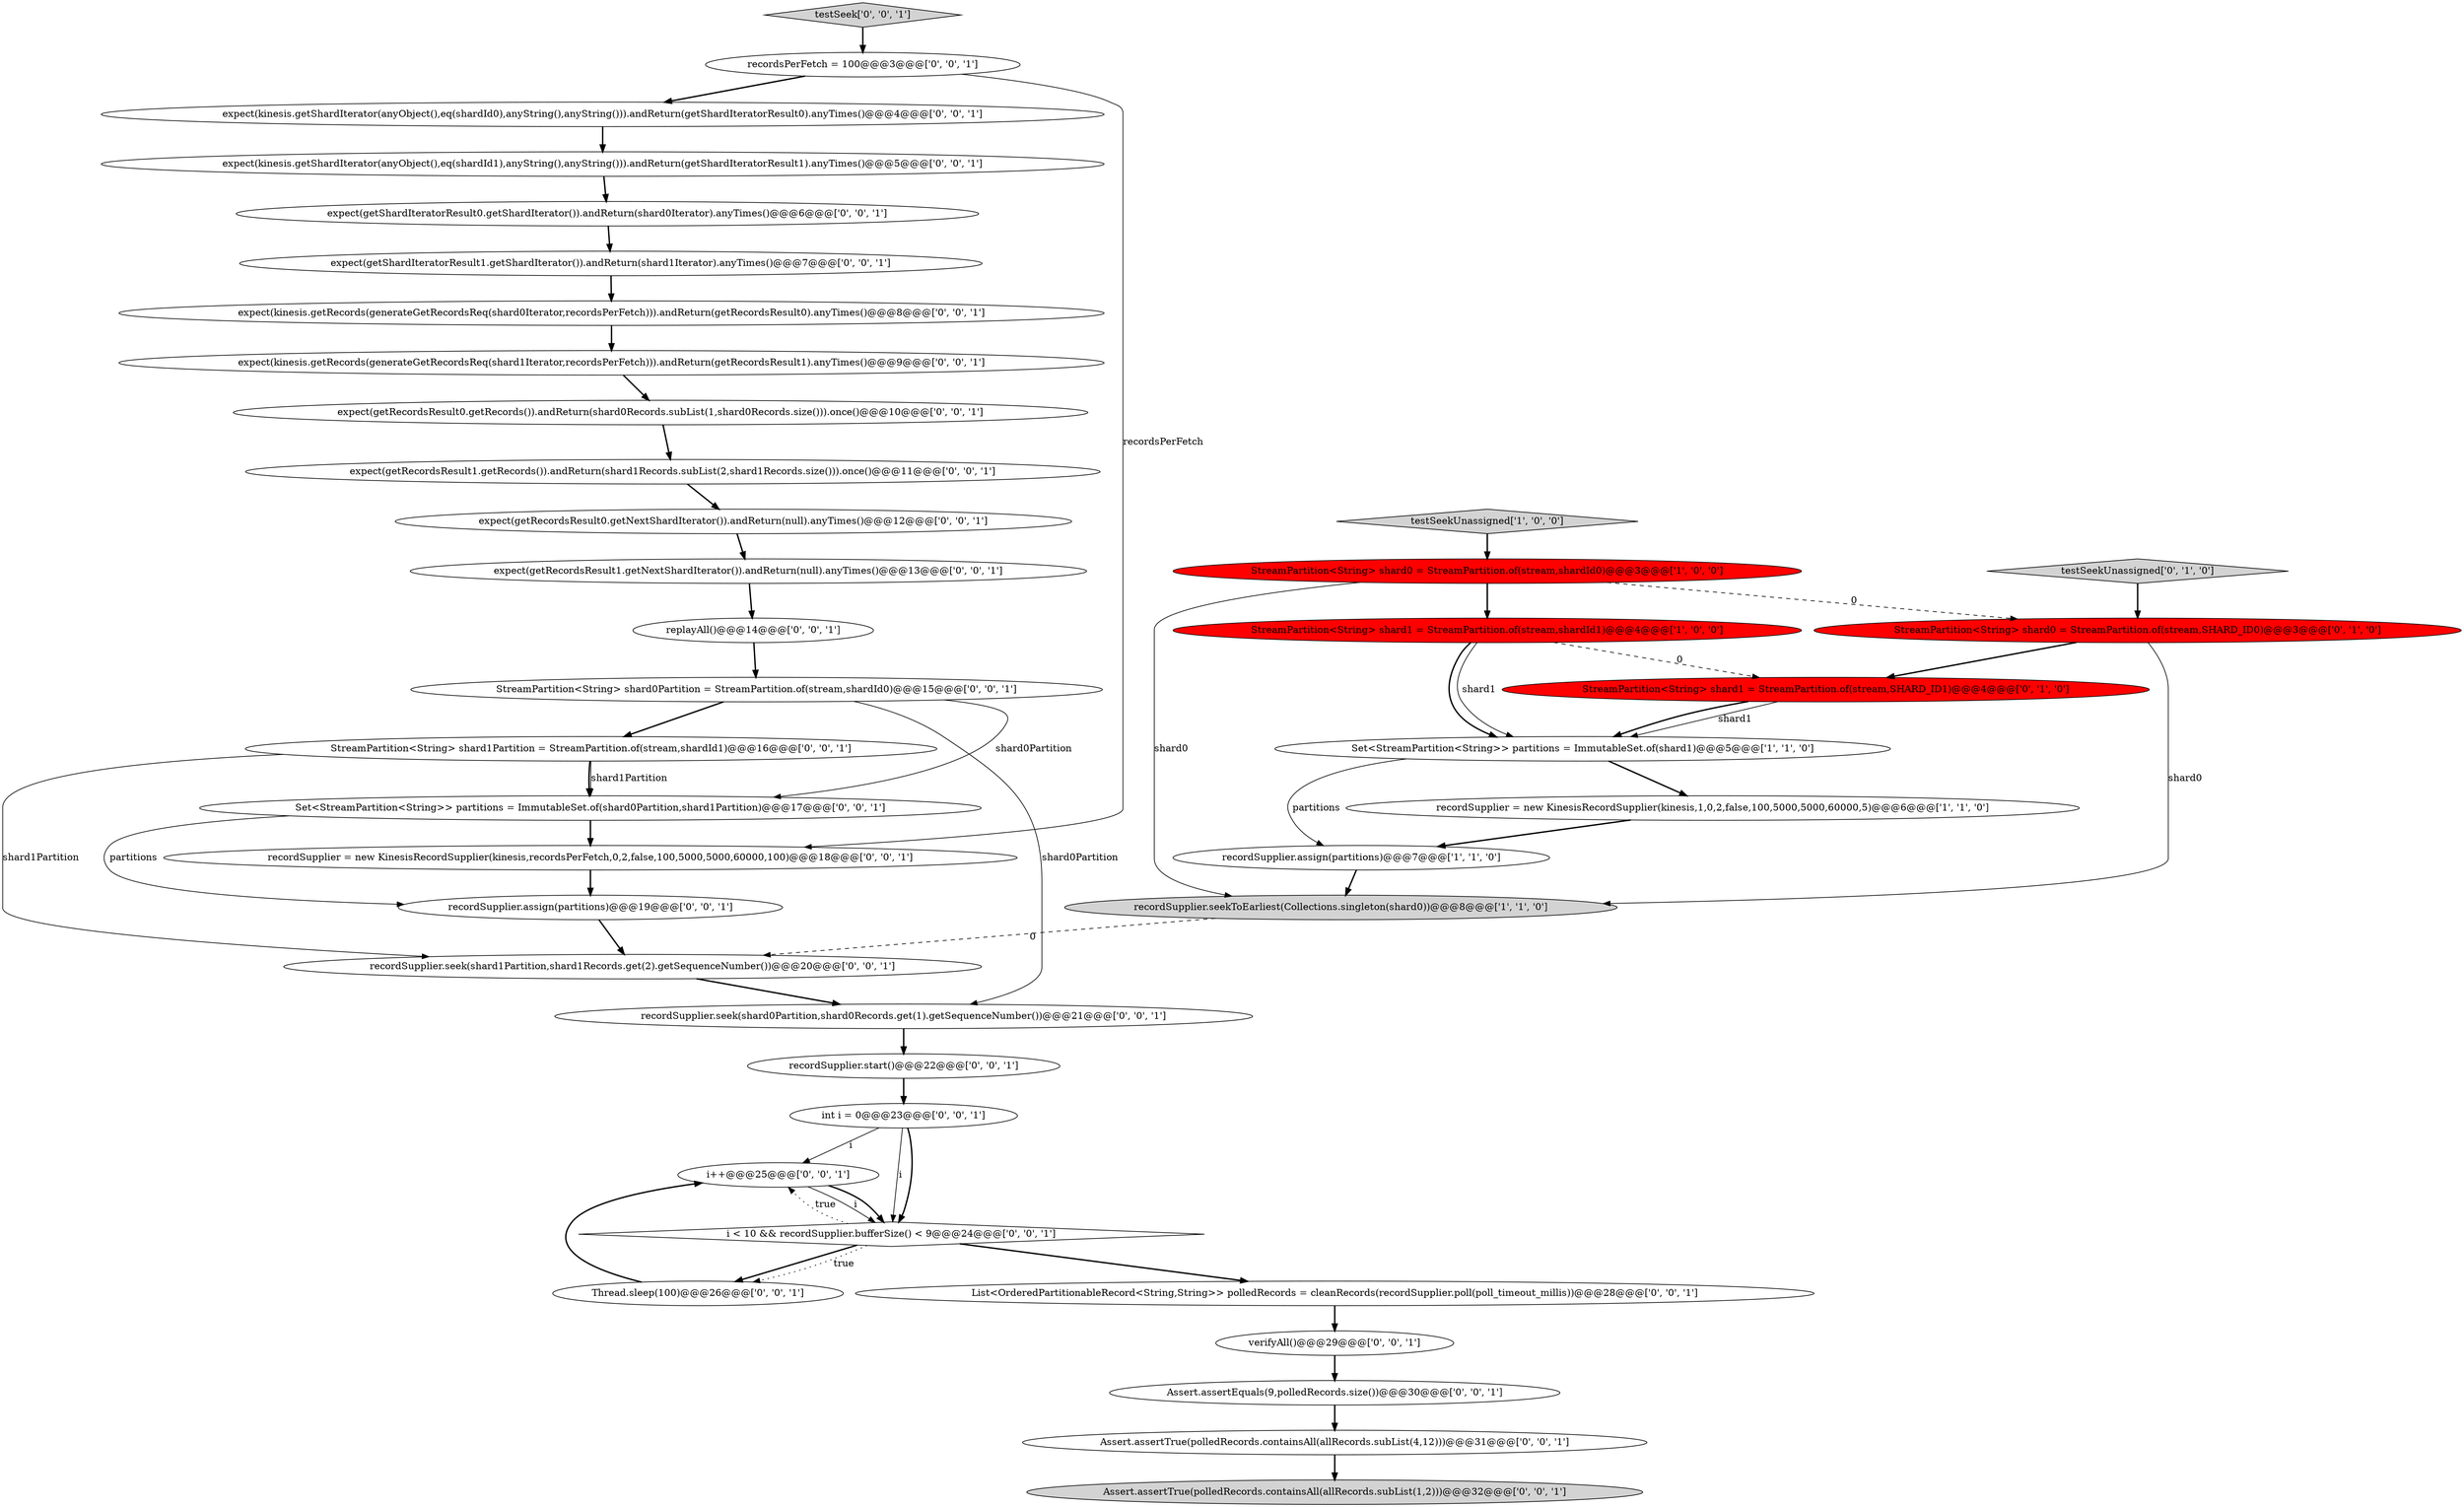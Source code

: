 digraph {
33 [style = filled, label = "expect(kinesis.getShardIterator(anyObject(),eq(shardId0),anyString(),anyString())).andReturn(getShardIteratorResult0).anyTimes()@@@4@@@['0', '0', '1']", fillcolor = white, shape = ellipse image = "AAA0AAABBB3BBB"];
20 [style = filled, label = "testSeek['0', '0', '1']", fillcolor = lightgray, shape = diamond image = "AAA0AAABBB3BBB"];
21 [style = filled, label = "expect(kinesis.getRecords(generateGetRecordsReq(shard1Iterator,recordsPerFetch))).andReturn(getRecordsResult1).anyTimes()@@@9@@@['0', '0', '1']", fillcolor = white, shape = ellipse image = "AAA0AAABBB3BBB"];
7 [style = filled, label = "testSeekUnassigned['0', '1', '0']", fillcolor = lightgray, shape = diamond image = "AAA0AAABBB2BBB"];
22 [style = filled, label = "expect(getRecordsResult1.getNextShardIterator()).andReturn(null).anyTimes()@@@13@@@['0', '0', '1']", fillcolor = white, shape = ellipse image = "AAA0AAABBB3BBB"];
28 [style = filled, label = "StreamPartition<String> shard1Partition = StreamPartition.of(stream,shardId1)@@@16@@@['0', '0', '1']", fillcolor = white, shape = ellipse image = "AAA0AAABBB3BBB"];
32 [style = filled, label = "verifyAll()@@@29@@@['0', '0', '1']", fillcolor = white, shape = ellipse image = "AAA0AAABBB3BBB"];
19 [style = filled, label = "i++@@@25@@@['0', '0', '1']", fillcolor = white, shape = ellipse image = "AAA0AAABBB3BBB"];
24 [style = filled, label = "expect(getShardIteratorResult0.getShardIterator()).andReturn(shard0Iterator).anyTimes()@@@6@@@['0', '0', '1']", fillcolor = white, shape = ellipse image = "AAA0AAABBB3BBB"];
1 [style = filled, label = "Set<StreamPartition<String>> partitions = ImmutableSet.of(shard1)@@@5@@@['1', '1', '0']", fillcolor = white, shape = ellipse image = "AAA0AAABBB1BBB"];
34 [style = filled, label = "recordSupplier = new KinesisRecordSupplier(kinesis,recordsPerFetch,0,2,false,100,5000,5000,60000,100)@@@18@@@['0', '0', '1']", fillcolor = white, shape = ellipse image = "AAA0AAABBB3BBB"];
39 [style = filled, label = "replayAll()@@@14@@@['0', '0', '1']", fillcolor = white, shape = ellipse image = "AAA0AAABBB3BBB"];
14 [style = filled, label = "expect(getRecordsResult0.getNextShardIterator()).andReturn(null).anyTimes()@@@12@@@['0', '0', '1']", fillcolor = white, shape = ellipse image = "AAA0AAABBB3BBB"];
29 [style = filled, label = "recordSupplier.seek(shard0Partition,shard0Records.get(1).getSequenceNumber())@@@21@@@['0', '0', '1']", fillcolor = white, shape = ellipse image = "AAA0AAABBB3BBB"];
12 [style = filled, label = "int i = 0@@@23@@@['0', '0', '1']", fillcolor = white, shape = ellipse image = "AAA0AAABBB3BBB"];
37 [style = filled, label = "expect(kinesis.getShardIterator(anyObject(),eq(shardId1),anyString(),anyString())).andReturn(getShardIteratorResult1).anyTimes()@@@5@@@['0', '0', '1']", fillcolor = white, shape = ellipse image = "AAA0AAABBB3BBB"];
4 [style = filled, label = "recordSupplier.assign(partitions)@@@7@@@['1', '1', '0']", fillcolor = white, shape = ellipse image = "AAA0AAABBB1BBB"];
17 [style = filled, label = "recordSupplier.start()@@@22@@@['0', '0', '1']", fillcolor = white, shape = ellipse image = "AAA0AAABBB3BBB"];
9 [style = filled, label = "StreamPartition<String> shard0 = StreamPartition.of(stream,SHARD_ID0)@@@3@@@['0', '1', '0']", fillcolor = red, shape = ellipse image = "AAA1AAABBB2BBB"];
6 [style = filled, label = "recordSupplier.seekToEarliest(Collections.singleton(shard0))@@@8@@@['1', '1', '0']", fillcolor = lightgray, shape = ellipse image = "AAA0AAABBB1BBB"];
25 [style = filled, label = "List<OrderedPartitionableRecord<String,String>> polledRecords = cleanRecords(recordSupplier.poll(poll_timeout_millis))@@@28@@@['0', '0', '1']", fillcolor = white, shape = ellipse image = "AAA0AAABBB3BBB"];
18 [style = filled, label = "expect(getRecordsResult0.getRecords()).andReturn(shard0Records.subList(1,shard0Records.size())).once()@@@10@@@['0', '0', '1']", fillcolor = white, shape = ellipse image = "AAA0AAABBB3BBB"];
30 [style = filled, label = "i < 10 && recordSupplier.bufferSize() < 9@@@24@@@['0', '0', '1']", fillcolor = white, shape = diamond image = "AAA0AAABBB3BBB"];
31 [style = filled, label = "Assert.assertEquals(9,polledRecords.size())@@@30@@@['0', '0', '1']", fillcolor = white, shape = ellipse image = "AAA0AAABBB3BBB"];
5 [style = filled, label = "StreamPartition<String> shard1 = StreamPartition.of(stream,shardId1)@@@4@@@['1', '0', '0']", fillcolor = red, shape = ellipse image = "AAA1AAABBB1BBB"];
3 [style = filled, label = "testSeekUnassigned['1', '0', '0']", fillcolor = lightgray, shape = diamond image = "AAA0AAABBB1BBB"];
13 [style = filled, label = "Thread.sleep(100)@@@26@@@['0', '0', '1']", fillcolor = white, shape = ellipse image = "AAA0AAABBB3BBB"];
27 [style = filled, label = "Assert.assertTrue(polledRecords.containsAll(allRecords.subList(4,12)))@@@31@@@['0', '0', '1']", fillcolor = white, shape = ellipse image = "AAA0AAABBB3BBB"];
36 [style = filled, label = "recordsPerFetch = 100@@@3@@@['0', '0', '1']", fillcolor = white, shape = ellipse image = "AAA0AAABBB3BBB"];
2 [style = filled, label = "recordSupplier = new KinesisRecordSupplier(kinesis,1,0,2,false,100,5000,5000,60000,5)@@@6@@@['1', '1', '0']", fillcolor = white, shape = ellipse image = "AAA0AAABBB1BBB"];
35 [style = filled, label = "recordSupplier.seek(shard1Partition,shard1Records.get(2).getSequenceNumber())@@@20@@@['0', '0', '1']", fillcolor = white, shape = ellipse image = "AAA0AAABBB3BBB"];
8 [style = filled, label = "StreamPartition<String> shard1 = StreamPartition.of(stream,SHARD_ID1)@@@4@@@['0', '1', '0']", fillcolor = red, shape = ellipse image = "AAA1AAABBB2BBB"];
15 [style = filled, label = "Set<StreamPartition<String>> partitions = ImmutableSet.of(shard0Partition,shard1Partition)@@@17@@@['0', '0', '1']", fillcolor = white, shape = ellipse image = "AAA0AAABBB3BBB"];
0 [style = filled, label = "StreamPartition<String> shard0 = StreamPartition.of(stream,shardId0)@@@3@@@['1', '0', '0']", fillcolor = red, shape = ellipse image = "AAA1AAABBB1BBB"];
23 [style = filled, label = "StreamPartition<String> shard0Partition = StreamPartition.of(stream,shardId0)@@@15@@@['0', '0', '1']", fillcolor = white, shape = ellipse image = "AAA0AAABBB3BBB"];
38 [style = filled, label = "expect(kinesis.getRecords(generateGetRecordsReq(shard0Iterator,recordsPerFetch))).andReturn(getRecordsResult0).anyTimes()@@@8@@@['0', '0', '1']", fillcolor = white, shape = ellipse image = "AAA0AAABBB3BBB"];
16 [style = filled, label = "Assert.assertTrue(polledRecords.containsAll(allRecords.subList(1,2)))@@@32@@@['0', '0', '1']", fillcolor = lightgray, shape = ellipse image = "AAA0AAABBB3BBB"];
10 [style = filled, label = "expect(getRecordsResult1.getRecords()).andReturn(shard1Records.subList(2,shard1Records.size())).once()@@@11@@@['0', '0', '1']", fillcolor = white, shape = ellipse image = "AAA0AAABBB3BBB"];
26 [style = filled, label = "expect(getShardIteratorResult1.getShardIterator()).andReturn(shard1Iterator).anyTimes()@@@7@@@['0', '0', '1']", fillcolor = white, shape = ellipse image = "AAA0AAABBB3BBB"];
11 [style = filled, label = "recordSupplier.assign(partitions)@@@19@@@['0', '0', '1']", fillcolor = white, shape = ellipse image = "AAA0AAABBB3BBB"];
0->6 [style = solid, label="shard0"];
12->30 [style = solid, label="i"];
29->17 [style = bold, label=""];
5->1 [style = solid, label="shard1"];
37->24 [style = bold, label=""];
28->15 [style = bold, label=""];
35->29 [style = bold, label=""];
30->13 [style = bold, label=""];
15->34 [style = bold, label=""];
28->15 [style = solid, label="shard1Partition"];
12->19 [style = solid, label="i"];
10->14 [style = bold, label=""];
4->6 [style = bold, label=""];
9->6 [style = solid, label="shard0"];
14->22 [style = bold, label=""];
25->32 [style = bold, label=""];
30->19 [style = dotted, label="true"];
30->25 [style = bold, label=""];
12->30 [style = bold, label=""];
19->30 [style = solid, label="i"];
27->16 [style = bold, label=""];
9->8 [style = bold, label=""];
36->33 [style = bold, label=""];
2->4 [style = bold, label=""];
8->1 [style = solid, label="shard1"];
21->18 [style = bold, label=""];
34->11 [style = bold, label=""];
3->0 [style = bold, label=""];
11->35 [style = bold, label=""];
6->35 [style = dashed, label="0"];
23->28 [style = bold, label=""];
7->9 [style = bold, label=""];
8->1 [style = bold, label=""];
26->38 [style = bold, label=""];
5->1 [style = bold, label=""];
24->26 [style = bold, label=""];
1->4 [style = solid, label="partitions"];
13->19 [style = bold, label=""];
17->12 [style = bold, label=""];
30->13 [style = dotted, label="true"];
18->10 [style = bold, label=""];
31->27 [style = bold, label=""];
23->29 [style = solid, label="shard0Partition"];
28->35 [style = solid, label="shard1Partition"];
23->15 [style = solid, label="shard0Partition"];
39->23 [style = bold, label=""];
5->8 [style = dashed, label="0"];
38->21 [style = bold, label=""];
22->39 [style = bold, label=""];
1->2 [style = bold, label=""];
0->9 [style = dashed, label="0"];
36->34 [style = solid, label="recordsPerFetch"];
33->37 [style = bold, label=""];
32->31 [style = bold, label=""];
20->36 [style = bold, label=""];
0->5 [style = bold, label=""];
19->30 [style = bold, label=""];
15->11 [style = solid, label="partitions"];
}
